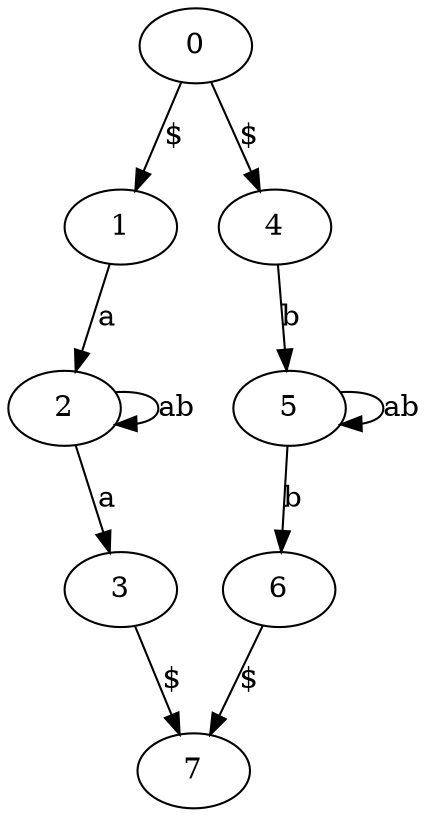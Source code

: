 digraph  {
0;
1;
4;
2;
3;
7;
5;
6;
0 -> 1  [label="$"];
0 -> 4  [label="$"];
1 -> 2  [label=a];
4 -> 5  [label=b];
2 -> 2  [label=ab];
2 -> 3  [label=a];
3 -> 7  [label="$"];
5 -> 5  [label=ab];
5 -> 6  [label=b];
6 -> 7  [label="$"];
}
